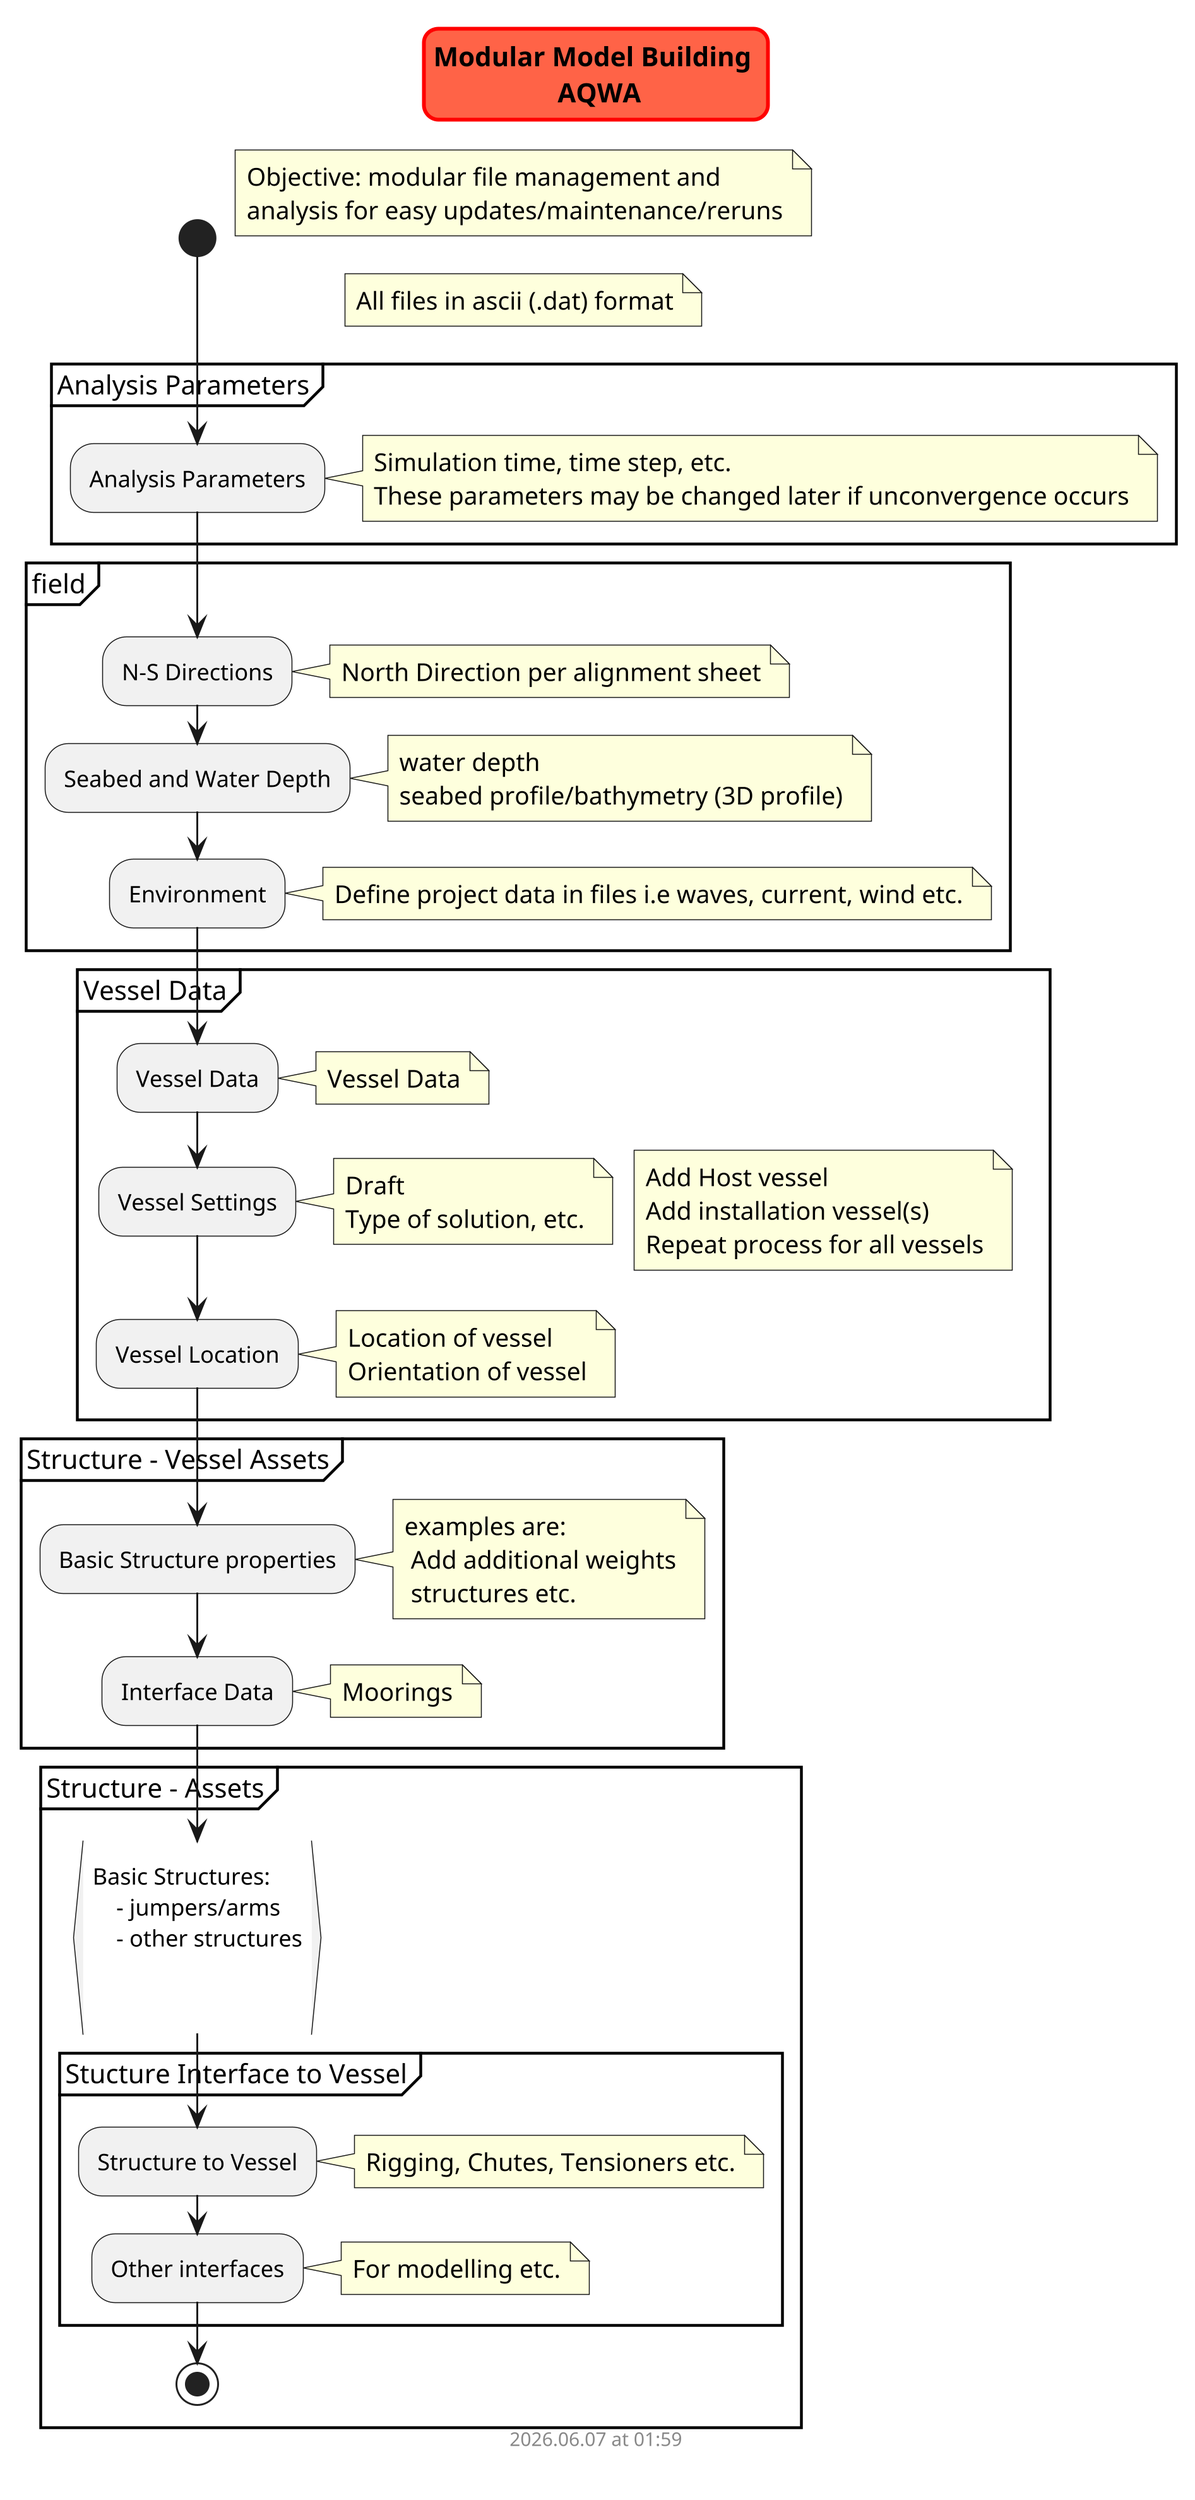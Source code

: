 @startuml modular_analysis
scale 3
skinparam titleBorderRoundCorner 15
skinparam titleBorderThickness 2
skinparam titleBorderColor red
skinparam titleBackgroundColor Tomato

title Modular Model Building \n AQWA

start

    note right
        Objective: modular file management and 
        analysis for easy updates/maintenance/reruns
    end note

    note right
        All files in ascii (.dat) format
    end note

    partition "Analysis Parameters" {

        :Analysis Parameters;
            note right
                Simulation time, time step, etc.
                These parameters may be changed later if unconvergence occurs
            end note

    }

    partition "field" {

        :N-S Directions;
            note right
                North Direction per alignment sheet
            end note

        :Seabed and Water Depth;
            note right
                water depth
                seabed profile/bathymetry (3D profile)
            end note

        :Environment;
            note right
                Define project data in files i.e waves, current, wind etc.
            end note

    }

    partition "Vessel Data" {

    note right
        Add Host vessel
        Add installation vessel(s)
        Repeat process for all vessels
    end note

        :Vessel Data;
            note right
                Vessel Data
            end note

        :Vessel Settings;
            note right
                Draft
                Type of solution, etc.
            end note

        :Vessel Location;
            note right
                Location of vessel
                Orientation of vessel
            end note

    }

    partition "Structure - Vessel Assets" {

        :Basic Structure properties;
            note right
                examples are:
                 Add additional weights
                 structures etc.
            end note

        :Interface Data;
            note right
                Moorings
            end note


    }


    partition "Structure - Assets" {
        :Basic Structures:
        - jumpers/arms
        - other structures

    }

    partition "Stucture Interface to Vessel" {
        :Structure to Vessel;
            note right
                Rigging, Chutes, Tensioners etc.
            end note

        :Other interfaces;
            note right
                For modelling etc.
            end note

    }

stop

footer
%date("yyyy.MM.dd' at 'HH:mm")
%filename()
end footer

@enduml
